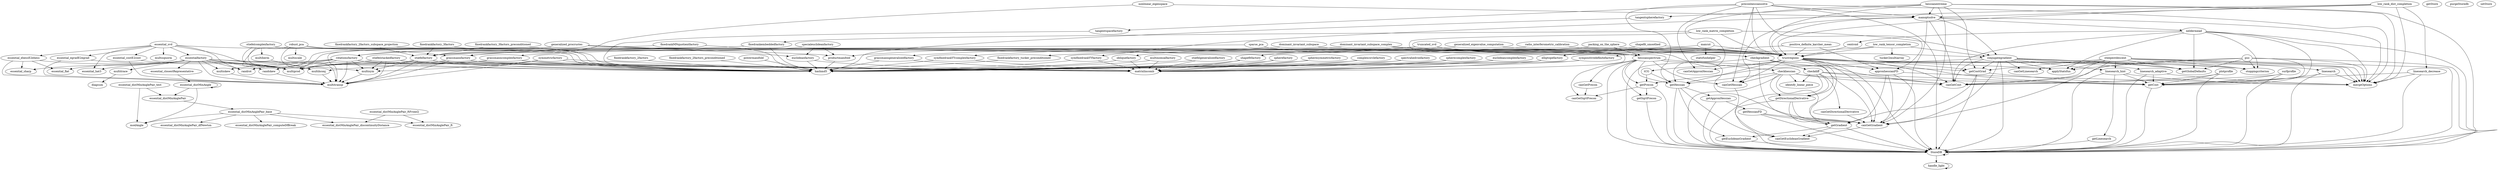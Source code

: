 /* Created by mdot for Matlab */
digraph m2html {
  dominant_invariant_subspace -> grassmannfactory;
  dominant_invariant_subspace -> trustregions;
  dominant_invariant_subspace -> hessianspectrum;
  dominant_invariant_subspace_complex -> grassmanncomplexfactory;
  dominant_invariant_subspace_complex -> trustregions;
  dominant_invariant_subspace_complex -> hessianspectrum;
  essential_svd -> essential_costE2cost;
  essential_svd -> essential_egradE2egrad;
  essential_svd -> essential_ehessE2ehess;
  essential_svd -> essential_hat3;
  essential_svd -> essentialfactory;
  essential_svd -> randrot;
  essential_svd -> trustregions;
  essential_svd -> multiprod;
  essential_svd -> multisqnorm;
  generalized_eigenvalue_computation -> grassmanngeneralizedfactory;
  generalized_eigenvalue_computation -> trustregions;
  generalized_procrustes -> euclideanfactory;
  generalized_procrustes -> randrot;
  generalized_procrustes -> rotationsfactory;
  generalized_procrustes -> trustregions;
  generalized_procrustes -> hessianspectrum;
  generalized_procrustes -> multiprod;
  generalized_procrustes -> multitransp;
  generalized_procrustes -> productmanifold;
  low_rank_dist_completion -> mergeOptions;
  low_rank_dist_completion -> symfixedrankYYfactory;
  low_rank_dist_completion -> linesearch_decrease;
  low_rank_dist_completion -> trustregions;
  low_rank_dist_completion -> manoptsolve;
  low_rank_matrix_completion -> fixedrankembeddedfactory;
  low_rank_matrix_completion -> conjugategradient;
  low_rank_matrix_completion -> trustregions;
  low_rank_matrix_completion -> hessianspectrum;
  low_rank_tensor_completion -> fixedrankfactory_tucker_preconditioned;
  low_rank_tensor_completion -> tucker2multiarray;
  low_rank_tensor_completion -> conjugategradient;
  low_rank_tensor_completion -> trustregions;
  maxcut -> elliptopefactory;
  maxcut -> trustregions;
  maxcut -> statsfunhelper;
  nonlinear_eigenspace -> grassmannfactory;
  nonlinear_eigenspace -> manoptsolve;
  packing_on_the_sphere -> obliquefactory;
  packing_on_the_sphere -> conjugategradient;
  packing_on_the_sphere -> hessianspectrum;
  positive_definite_karcher_mean -> sympositivedefinitefactory;
  positive_definite_karcher_mean -> approxhessianFD;
  positive_definite_karcher_mean -> trustregions;
  radio_interferometric_calibration -> symfixedrankYYcomplexfactory;
  radio_interferometric_calibration -> trustregions;
  robust_pca -> grassmannfactory;
  robust_pca -> trustregions;
  robust_pca -> multiprod;
  robust_pca -> multiscale;
  robust_pca -> multitransp;
  shapefit_smoothed -> shapefitfactory;
  shapefit_smoothed -> trustregions;
  sparse_pca -> stiefelfactory;
  sparse_pca -> trustregions;
  truncated_svd -> grassmannfactory;
  truncated_svd -> trustregions;
  truncated_svd -> checkgradient;
  truncated_svd -> checkhessian;
  truncated_svd -> hessianspectrum;
  truncated_svd -> productmanifold;
  StoreDB -> StoreDB;
  StoreDB -> handle_light;
  canGetDirectionalDerivative -> canGetGradient;
  canGetGradient -> canGetEuclideanGradient;
  canGetHessian -> canGetEuclideanGradient;
  canGetPrecon -> canGetSqrtPrecon;
  getApproxHessian -> StoreDB;
  getApproxHessian -> getHessianFD;
  getCost -> StoreDB;
  getCostGrad -> StoreDB;
  getCostGrad -> getCost;
  getCostGrad -> getGradient;
  getDirectionalDerivative -> StoreDB;
  getDirectionalDerivative -> canGetGradient;
  getDirectionalDerivative -> getGradient;
  getEuclideanGradient -> StoreDB;
  getGradient -> StoreDB;
  getGradient -> canGetEuclideanGradient;
  getGradient -> getEuclideanGradient;
  getHessian -> StoreDB;
  getHessian -> canGetEuclideanGradient;
  getHessian -> getApproxHessian;
  getHessian -> getEuclideanGradient;
  getHessianFD -> StoreDB;
  getHessianFD -> canGetGradient;
  getHessianFD -> getGradient;
  getLinesearch -> StoreDB;
  getPrecon -> StoreDB;
  getPrecon -> canGetSqrtPrecon;
  getPrecon -> getSqrtPrecon;
  getSqrtPrecon -> StoreDB;
  handle_light -> handle_light;
  complexcirclefactory -> hashmd5;
  complexcirclefactory -> matrixlincomb;
  essential_costE2cost -> multiprod;
  essential_costE2cost -> multitransp;
  essential_egradE2egrad -> multiprod;
  essential_egradE2egrad -> multitransp;
  essential_ehessE2ehess -> essential_flat;
  essential_ehessE2ehess -> essential_sharp;
  essential_ehessE2ehess -> multiprod;
  essential_ehessE2ehess -> multitransp;
  essentialfactory -> essential_flat;
  essentialfactory -> essential_hat3;
  essentialfactory -> essential_sharp;
  essentialfactory -> essential_closestRepresentative;
  essentialfactory -> randrot;
  essentialfactory -> randskew;
  essentialfactory -> hashmd5;
  essentialfactory -> matrixlincomb;
  essentialfactory -> multiprod;
  essentialfactory -> multiskew;
  essentialfactory -> multisym;
  essentialfactory -> multitrace;
  essentialfactory -> multitransp;
  essential_closestRepresentative -> essential_distMinAngle;
  essential_distMinAngle -> essential_distMinAngle;
  essential_distMinAngle -> essential_distMinAnglePair;
  essential_distMinAngle -> modAngle;
  essential_distMinAnglePair -> essential_distMinAnglePair_base;
  essential_distMinAnglePair_base -> essential_distMinAnglePair_computeDfBreak;
  essential_distMinAnglePair_base -> essential_distMinAnglePair_dfNewton;
  essential_distMinAnglePair_base -> essential_distMinAnglePair_discontinuityDistance;
  essential_distMinAnglePair_base -> essential_distMinAnglePair_ft;
  essential_distMinAnglePair_base -> modAngle;
  essential_distMinAnglePair_ftFromQ -> essential_distMinAnglePair_discontinuityDistance;
  essential_distMinAnglePair_ftFromQ -> essential_distMinAnglePair_ft;
  essential_distMinAnglePair_test -> essential_distMinAnglePair;
  essential_distMinAnglePair_test -> modAngle;
  euclideancomplexfactory -> hashmd5;
  euclideancomplexfactory -> matrixlincomb;
  euclideanfactory -> hashmd5;
  euclideanfactory -> matrixlincomb;
  shapefitfactory -> hashmd5;
  shapefitfactory -> matrixlincomb;
  symmetricfactory -> hashmd5;
  symmetricfactory -> matrixlincomb;
  symmetricfactory -> multisym;
  symmetricfactory -> multitransp;
  fixedrankMNquotientfactory -> stiefelfactory;
  fixedrankMNquotientfactory -> hashmd5;
  fixedrankembeddedfactory -> stiefelfactory;
  fixedrankembeddedfactory -> hashmd5;
  fixedrankfactory_2factors -> hashmd5;
  fixedrankfactory_2factors_preconditioned -> hashmd5;
  fixedrankfactory_2factors_subspace_projection -> stiefelfactory;
  fixedrankfactory_2factors_subspace_projection -> hashmd5;
  fixedrankfactory_3factors -> stiefelfactory;
  fixedrankfactory_3factors -> hashmd5;
  fixedrankfactory_3factors_preconditioned -> stiefelfactory;
  fixedrankfactory_3factors_preconditioned -> hashmd5;
  fixedrankfactory_tucker_preconditioned -> hashmd5;
  grassmanncomplexfactory -> hashmd5;
  grassmanncomplexfactory -> matrixlincomb;
  grassmanncomplexfactory -> multihconj;
  grassmanncomplexfactory -> multiprod;
  grassmannfactory -> hashmd5;
  grassmannfactory -> matrixlincomb;
  grassmannfactory -> multiprod;
  grassmannfactory -> multitransp;
  grassmanngeneralizedfactory -> hashmd5;
  grassmanngeneralizedfactory -> matrixlincomb;
  multinomialfactory -> hashmd5;
  multinomialfactory -> matrixlincomb;
  obliquefactory -> hashmd5;
  obliquefactory -> matrixlincomb;
  randskew -> multitransp;
  rotationsfactory -> randrot;
  rotationsfactory -> randskew;
  rotationsfactory -> hashmd5;
  rotationsfactory -> matrixlincomb;
  rotationsfactory -> multiprod;
  rotationsfactory -> multiskew;
  rotationsfactory -> multisym;
  rotationsfactory -> multitransp;
  specialeuclideanfactory -> euclideanfactory;
  specialeuclideanfactory -> rotationsfactory;
  specialeuclideanfactory -> productmanifold;
  spherecomplexfactory -> hashmd5;
  spherecomplexfactory -> matrixlincomb;
  spherefactory -> hashmd5;
  spherefactory -> matrixlincomb;
  spheresymmetricfactory -> hashmd5;
  spheresymmetricfactory -> matrixlincomb;
  stiefelcomplexfactory -> hashmd5;
  stiefelcomplexfactory -> matrixlincomb;
  stiefelcomplexfactory -> multihconj;
  stiefelcomplexfactory -> multiherm;
  stiefelcomplexfactory -> multiprod;
  stiefelfactory -> hashmd5;
  stiefelfactory -> matrixlincomb;
  stiefelfactory -> multiprod;
  stiefelfactory -> multisym;
  stiefelfactory -> multitransp;
  stiefelgeneralizedfactory -> hashmd5;
  stiefelgeneralizedfactory -> matrixlincomb;
  stiefelstackedfactory -> hashmd5;
  stiefelstackedfactory -> matrixlincomb;
  stiefelstackedfactory -> multiprod;
  stiefelstackedfactory -> multisym;
  stiefelstackedfactory -> multitransp;
  elliptopefactory -> hashmd5;
  elliptopefactory -> matrixlincomb;
  spectrahedronfactory -> hashmd5;
  spectrahedronfactory -> matrixlincomb;
  symfixedrankYYcomplexfactory -> hashmd5;
  symfixedrankYYcomplexfactory -> matrixlincomb;
  symfixedrankYYfactory -> hashmd5;
  symfixedrankYYfactory -> matrixlincomb;
  sympositivedefinitefactory -> hashmd5;
  sympositivedefinitefactory -> matrixlincomb;
  conjugategradient -> StoreDB;
  conjugategradient -> applyStatsfun;
  conjugategradient -> canGetCost;
  conjugategradient -> canGetGradient;
  conjugategradient -> canGetLinesearch;
  conjugategradient -> getCostGrad;
  conjugategradient -> getGlobalDefaults;
  conjugategradient -> getPrecon;
  conjugategradient -> mergeOptions;
  conjugategradient -> stoppingcriterion;
  conjugategradient -> linesearch_adaptive;
  conjugategradient -> linesearch_hint;
  approxhessianFD -> StoreDB;
  approxhessianFD -> canGetGradient;
  approxhessianFD -> getGradient;
  approxhessianFD -> mergeOptions;
  linesearch -> StoreDB;
  linesearch -> getCost;
  linesearch -> mergeOptions;
  linesearch_adaptive -> StoreDB;
  linesearch_adaptive -> getCost;
  linesearch_adaptive -> mergeOptions;
  linesearch_decrease -> StoreDB;
  linesearch_decrease -> getCost;
  linesearch_decrease -> mergeOptions;
  linesearch_hint -> StoreDB;
  linesearch_hint -> getCost;
  linesearch_hint -> getLinesearch;
  linesearch_hint -> mergeOptions;
  centroid -> trustregions;
  neldermead -> StoreDB;
  neldermead -> applyStatsfun;
  neldermead -> canGetCost;
  neldermead -> getCost;
  neldermead -> getGlobalDefaults;
  neldermead -> mergeOptions;
  neldermead -> stoppingcriterion;
  neldermead -> centroid;
  preconhessiansolve -> StoreDB;
  preconhessiansolve -> canGetApproxHessian;
  preconhessiansolve -> canGetHessian;
  preconhessiansolve -> getHessian;
  preconhessiansolve -> mergeOptions;
  preconhessiansolve -> approxhessianFD;
  preconhessiansolve -> trustregions;
  preconhessiansolve -> manoptsolve;
  preconhessiansolve -> tangentspacefactory;
  pso -> StoreDB;
  pso -> applyStatsfun;
  pso -> canGetCost;
  pso -> getCost;
  pso -> getGlobalDefaults;
  pso -> mergeOptions;
  pso -> stoppingcriterion;
  steepestdescent -> StoreDB;
  steepestdescent -> applyStatsfun;
  steepestdescent -> canGetCost;
  steepestdescent -> canGetGradient;
  steepestdescent -> canGetLinesearch;
  steepestdescent -> getCostGrad;
  steepestdescent -> getGlobalDefaults;
  steepestdescent -> mergeOptions;
  steepestdescent -> stoppingcriterion;
  steepestdescent -> linesearch;
  steepestdescent -> linesearch_hint;
  tCG -> getHessian;
  tCG -> getPrecon;
  trustregions -> StoreDB;
  trustregions -> applyStatsfun;
  trustregions -> canGetApproxHessian;
  trustregions -> canGetCost;
  trustregions -> canGetGradient;
  trustregions -> canGetHessian;
  trustregions -> getCost;
  trustregions -> getCostGrad;
  trustregions -> getDirectionalDerivative;
  trustregions -> getGlobalDefaults;
  trustregions -> getGradient;
  trustregions -> getHessian;
  trustregions -> mergeOptions;
  trustregions -> stoppingcriterion;
  trustregions -> approxhessianFD;
  trustregions -> tCG;
  checkdiff -> StoreDB;
  checkdiff -> canGetCost;
  checkdiff -> canGetDirectionalDerivative;
  checkdiff -> getCost;
  checkdiff -> getDirectionalDerivative;
  checkdiff -> identify_linear_piece;
  checkgradient -> StoreDB;
  checkgradient -> canGetCost;
  checkgradient -> canGetGradient;
  checkgradient -> getGradient;
  checkgradient -> checkdiff;
  checkhessian -> StoreDB;
  checkhessian -> canGetCost;
  checkhessian -> canGetGradient;
  checkhessian -> canGetHessian;
  checkhessian -> getCost;
  checkhessian -> getDirectionalDerivative;
  checkhessian -> getHessian;
  checkhessian -> identify_linear_piece;
  hessianextreme -> StoreDB;
  hessianextreme -> canGetGradient;
  hessianextreme -> getCostGrad;
  hessianextreme -> getHessian;
  hessianextreme -> mergeOptions;
  hessianextreme -> trustregions;
  hessianextreme -> manoptsolve;
  hessianextreme -> tangentspherefactory;
  hessianspectrum -> StoreDB;
  hessianspectrum -> canGetGradient;
  hessianspectrum -> canGetHessian;
  hessianspectrum -> canGetPrecon;
  hessianspectrum -> canGetSqrtPrecon;
  hessianspectrum -> getCostGrad;
  hessianspectrum -> getHessian;
  hessianspectrum -> getPrecon;
  hessianspectrum -> getSqrtPrecon;
  manoptsolve -> canGetCost;
  manoptsolve -> canGetGradient;
  manoptsolve -> canGetHessian;
  manoptsolve -> mergeOptions;
  manoptsolve -> conjugategradient;
  manoptsolve -> neldermead;
  manoptsolve -> trustregions;
  multihconj -> multitransp;
  multiherm -> multihconj;
  multiskew -> multitransp;
  multisym -> multitransp;
  multitrace -> diagsum;
  plotprofile -> StoreDB;
  plotprofile -> canGetCost;
  plotprofile -> getCost;
  powermanifold -> hashmd5;
  productmanifold -> hashmd5;
  surfprofile -> StoreDB;
  surfprofile -> canGetCost;
  surfprofile -> getCost;
  tangentspacefactory -> hashmd5;
  tangentspherefactory -> hashmd5;

  dominant_invariant_subspace [URL="examples/dominant_invariant_subspace.html"];
  dominant_invariant_subspace_complex [URL="examples/dominant_invariant_subspace_complex.html"];
  essential_svd [URL="examples/essential_svd.html"];
  generalized_eigenvalue_computation [URL="examples/generalized_eigenvalue_computation.html"];
  generalized_procrustes [URL="examples/generalized_procrustes.html"];
  low_rank_dist_completion [URL="examples/low_rank_dist_completion.html"];
  low_rank_matrix_completion [URL="examples/low_rank_matrix_completion.html"];
  low_rank_tensor_completion [URL="examples/low_rank_tensor_completion.html"];
  maxcut [URL="examples/maxcut.html"];
  nonlinear_eigenspace [URL="examples/nonlinear_eigenspace.html"];
  packing_on_the_sphere [URL="examples/packing_on_the_sphere.html"];
  positive_definite_karcher_mean [URL="examples/positive_definite_karcher_mean.html"];
  radio_interferometric_calibration [URL="examples/radio_interferometric_calibration.html"];
  robust_pca [URL="examples/robust_pca.html"];
  shapefit_smoothed [URL="examples/shapefit_smoothed.html"];
  sparse_pca [URL="examples/sparse_pca.html"];
  truncated_svd [URL="examples/truncated_svd.html"];
  StoreDB [URL="manopt/core/StoreDB.html"];
  applyStatsfun [URL="manopt/core/applyStatsfun.html"];
  canGetApproxHessian [URL="manopt/core/canGetApproxHessian.html"];
  canGetCost [URL="manopt/core/canGetCost.html"];
  canGetDirectionalDerivative [URL="manopt/core/canGetDirectionalDerivative.html"];
  canGetEuclideanGradient [URL="manopt/core/canGetEuclideanGradient.html"];
  canGetGradient [URL="manopt/core/canGetGradient.html"];
  canGetHessian [URL="manopt/core/canGetHessian.html"];
  canGetLinesearch [URL="manopt/core/canGetLinesearch.html"];
  canGetPrecon [URL="manopt/core/canGetPrecon.html"];
  canGetSqrtPrecon [URL="manopt/core/canGetSqrtPrecon.html"];
  getApproxHessian [URL="manopt/core/getApproxHessian.html"];
  getCost [URL="manopt/core/getCost.html"];
  getCostGrad [URL="manopt/core/getCostGrad.html"];
  getDirectionalDerivative [URL="manopt/core/getDirectionalDerivative.html"];
  getEuclideanGradient [URL="manopt/core/getEuclideanGradient.html"];
  getGlobalDefaults [URL="manopt/core/getGlobalDefaults.html"];
  getGradient [URL="manopt/core/getGradient.html"];
  getHessian [URL="manopt/core/getHessian.html"];
  getHessianFD [URL="manopt/core/getHessianFD.html"];
  getLinesearch [URL="manopt/core/getLinesearch.html"];
  getPrecon [URL="manopt/core/getPrecon.html"];
  getSqrtPrecon [URL="manopt/core/getSqrtPrecon.html"];
  getStore [URL="manopt/core/getStore.html"];
  handle_light [URL="manopt/core/handle_light.html"];
  mergeOptions [URL="manopt/core/mergeOptions.html"];
  purgeStoredb [URL="manopt/core/purgeStoredb.html"];
  setStore [URL="manopt/core/setStore.html"];
  stoppingcriterion [URL="manopt/core/stoppingcriterion.html"];
  complexcirclefactory [URL="manopt/manifolds/complexcircle/complexcirclefactory.html"];
  essential_costE2cost [URL="manopt/manifolds/essential/essential_costE2cost.html"];
  essential_egradE2egrad [URL="manopt/manifolds/essential/essential_egradE2egrad.html"];
  essential_ehessE2ehess [URL="manopt/manifolds/essential/essential_ehessE2ehess.html"];
  essential_flat [URL="manopt/manifolds/essential/essential_flat.html"];
  essential_hat3 [URL="manopt/manifolds/essential/essential_hat3.html"];
  essential_sharp [URL="manopt/manifolds/essential/essential_sharp.html"];
  essentialfactory [URL="manopt/manifolds/essential/essentialfactory.html"];
  essential_closestRepresentative [URL="manopt/manifolds/essential/privateessential/essential_closestRepresentative.html"];
  essential_distMinAngle [URL="manopt/manifolds/essential/privateessential/essential_distMinAngle.html"];
  essential_distMinAnglePair [URL="manopt/manifolds/essential/privateessential/essential_distMinAnglePair.html"];
  essential_distMinAnglePair_base [URL="manopt/manifolds/essential/privateessential/essential_distMinAnglePair_base.html"];
  essential_distMinAnglePair_computeDfBreak [URL="manopt/manifolds/essential/privateessential/essential_distMinAnglePair_computeDfBreak.html"];
  essential_distMinAnglePair_dfNewton [URL="manopt/manifolds/essential/privateessential/essential_distMinAnglePair_dfNewton.html"];
  essential_distMinAnglePair_discontinuityDistance [URL="manopt/manifolds/essential/privateessential/essential_distMinAnglePair_discontinuityDistance.html"];
  essential_distMinAnglePair_ft [URL="manopt/manifolds/essential/privateessential/essential_distMinAnglePair_ft.html"];
  essential_distMinAnglePair_ftFromQ [URL="manopt/manifolds/essential/privateessential/essential_distMinAnglePair_ftFromQ.html"];
  essential_distMinAnglePair_test [URL="manopt/manifolds/essential/privateessential/essential_distMinAnglePair_test.html"];
  modAngle [URL="manopt/manifolds/essential/privateessential/modAngle.html"];
  euclideancomplexfactory [URL="manopt/manifolds/euclidean/euclideancomplexfactory.html"];
  euclideanfactory [URL="manopt/manifolds/euclidean/euclideanfactory.html"];
  shapefitfactory [URL="manopt/manifolds/euclidean/shapefitfactory.html"];
  symmetricfactory [URL="manopt/manifolds/euclidean/symmetricfactory.html"];
  fixedrankMNquotientfactory [URL="manopt/manifolds/fixedrank/fixedrankMNquotientfactory.html"];
  fixedrankembeddedfactory [URL="manopt/manifolds/fixedrank/fixedrankembeddedfactory.html"];
  fixedrankfactory_2factors [URL="manopt/manifolds/fixedrank/fixedrankfactory_2factors.html"];
  fixedrankfactory_2factors_preconditioned [URL="manopt/manifolds/fixedrank/fixedrankfactory_2factors_preconditioned.html"];
  fixedrankfactory_2factors_subspace_projection [URL="manopt/manifolds/fixedrank/fixedrankfactory_2factors_subspace_projection.html"];
  fixedrankfactory_3factors [URL="manopt/manifolds/fixedrank/fixedrankfactory_3factors.html"];
  fixedrankfactory_3factors_preconditioned [URL="manopt/manifolds/fixedrank/fixedrankfactory_3factors_preconditioned.html"];
  fixedrankfactory_tucker_preconditioned [URL="manopt/manifolds/fixedranktensors/fixedrankfactory_tucker_preconditioned.html"];
  tucker2multiarray [URL="manopt/manifolds/fixedranktensors/tucker2multiarray.html"];
  grassmanncomplexfactory [URL="manopt/manifolds/grassmann/grassmanncomplexfactory.html"];
  grassmannfactory [URL="manopt/manifolds/grassmann/grassmannfactory.html"];
  grassmanngeneralizedfactory [URL="manopt/manifolds/grassmann/grassmanngeneralizedfactory.html"];
  multinomialfactory [URL="manopt/manifolds/multinomial/multinomialfactory.html"];
  obliquefactory [URL="manopt/manifolds/oblique/obliquefactory.html"];
  randrot [URL="manopt/manifolds/rotations/randrot.html"];
  randskew [URL="manopt/manifolds/rotations/randskew.html"];
  rotationsfactory [URL="manopt/manifolds/rotations/rotationsfactory.html"];
  specialeuclideanfactory [URL="manopt/manifolds/specialeuclidean/specialeuclideanfactory.html"];
  spherecomplexfactory [URL="manopt/manifolds/sphere/spherecomplexfactory.html"];
  spherefactory [URL="manopt/manifolds/sphere/spherefactory.html"];
  spheresymmetricfactory [URL="manopt/manifolds/sphere/spheresymmetricfactory.html"];
  stiefelcomplexfactory [URL="manopt/manifolds/stiefel/stiefelcomplexfactory.html"];
  stiefelfactory [URL="manopt/manifolds/stiefel/stiefelfactory.html"];
  stiefelgeneralizedfactory [URL="manopt/manifolds/stiefel/stiefelgeneralizedfactory.html"];
  stiefelstackedfactory [URL="manopt/manifolds/stiefel/stiefelstackedfactory.html"];
  elliptopefactory [URL="manopt/manifolds/symfixedrank/elliptopefactory.html"];
  spectrahedronfactory [URL="manopt/manifolds/symfixedrank/spectrahedronfactory.html"];
  symfixedrankYYcomplexfactory [URL="manopt/manifolds/symfixedrank/symfixedrankYYcomplexfactory.html"];
  symfixedrankYYfactory [URL="manopt/manifolds/symfixedrank/symfixedrankYYfactory.html"];
  sympositivedefinitefactory [URL="manopt/manifolds/symfixedrank/sympositivedefinitefactory.html"];
  conjugategradient [URL="manopt/solvers/conjugategradient/conjugategradient.html"];
  approxhessianFD [URL="manopt/solvers/hessianapproximations/approxhessianFD.html"];
  linesearch [URL="manopt/solvers/linesearch/linesearch.html"];
  linesearch_adaptive [URL="manopt/solvers/linesearch/linesearch_adaptive.html"];
  linesearch_decrease [URL="manopt/solvers/linesearch/linesearch_decrease.html"];
  linesearch_hint [URL="manopt/solvers/linesearch/linesearch_hint.html"];
  centroid [URL="manopt/solvers/neldermead/centroid.html"];
  neldermead [URL="manopt/solvers/neldermead/neldermead.html"];
  preconhessiansolve [URL="manopt/solvers/preconditioners/preconhessiansolve.html"];
  pso [URL="manopt/solvers/pso/pso.html"];
  steepestdescent [URL="manopt/solvers/steepestdescent/steepestdescent.html"];
  tCG [URL="manopt/solvers/trustregions/tCG.html"];
  trustregions [URL="manopt/solvers/trustregions/trustregions.html"];
  checkdiff [URL="manopt/tools/checkdiff.html"];
  checkgradient [URL="manopt/tools/checkgradient.html"];
  checkhessian [URL="manopt/tools/checkhessian.html"];
  diagsum [URL="manopt/tools/diagsum.html"];
  hashmd5 [URL="manopt/tools/hashmd5.html"];
  hessianextreme [URL="manopt/tools/hessianextreme.html"];
  hessianspectrum [URL="manopt/tools/hessianspectrum.html"];
  identify_linear_piece [URL="manopt/tools/identify_linear_piece.html"];
  manoptsolve [URL="manopt/tools/manoptsolve.html"];
  matrixlincomb [URL="manopt/tools/matrixlincomb.html"];
  multihconj [URL="manopt/tools/multihconj.html"];
  multiherm [URL="manopt/tools/multiherm.html"];
  multiprod [URL="manopt/tools/multiprod.html"];
  multiscale [URL="manopt/tools/multiscale.html"];
  multiskew [URL="manopt/tools/multiskew.html"];
  multisqnorm [URL="manopt/tools/multisqnorm.html"];
  multisym [URL="manopt/tools/multisym.html"];
  multitrace [URL="manopt/tools/multitrace.html"];
  multitransp [URL="manopt/tools/multitransp.html"];
  plotprofile [URL="manopt/tools/plotprofile.html"];
  powermanifold [URL="manopt/tools/powermanifold.html"];
  productmanifold [URL="manopt/tools/productmanifold.html"];
  statsfunhelper [URL="manopt/tools/statsfunhelper.html"];
  surfprofile [URL="manopt/tools/surfprofile.html"];
  tangentspacefactory [URL="manopt/tools/tangentspacefactory.html"];
  tangentspherefactory [URL="manopt/tools/tangentspherefactory.html"];
}